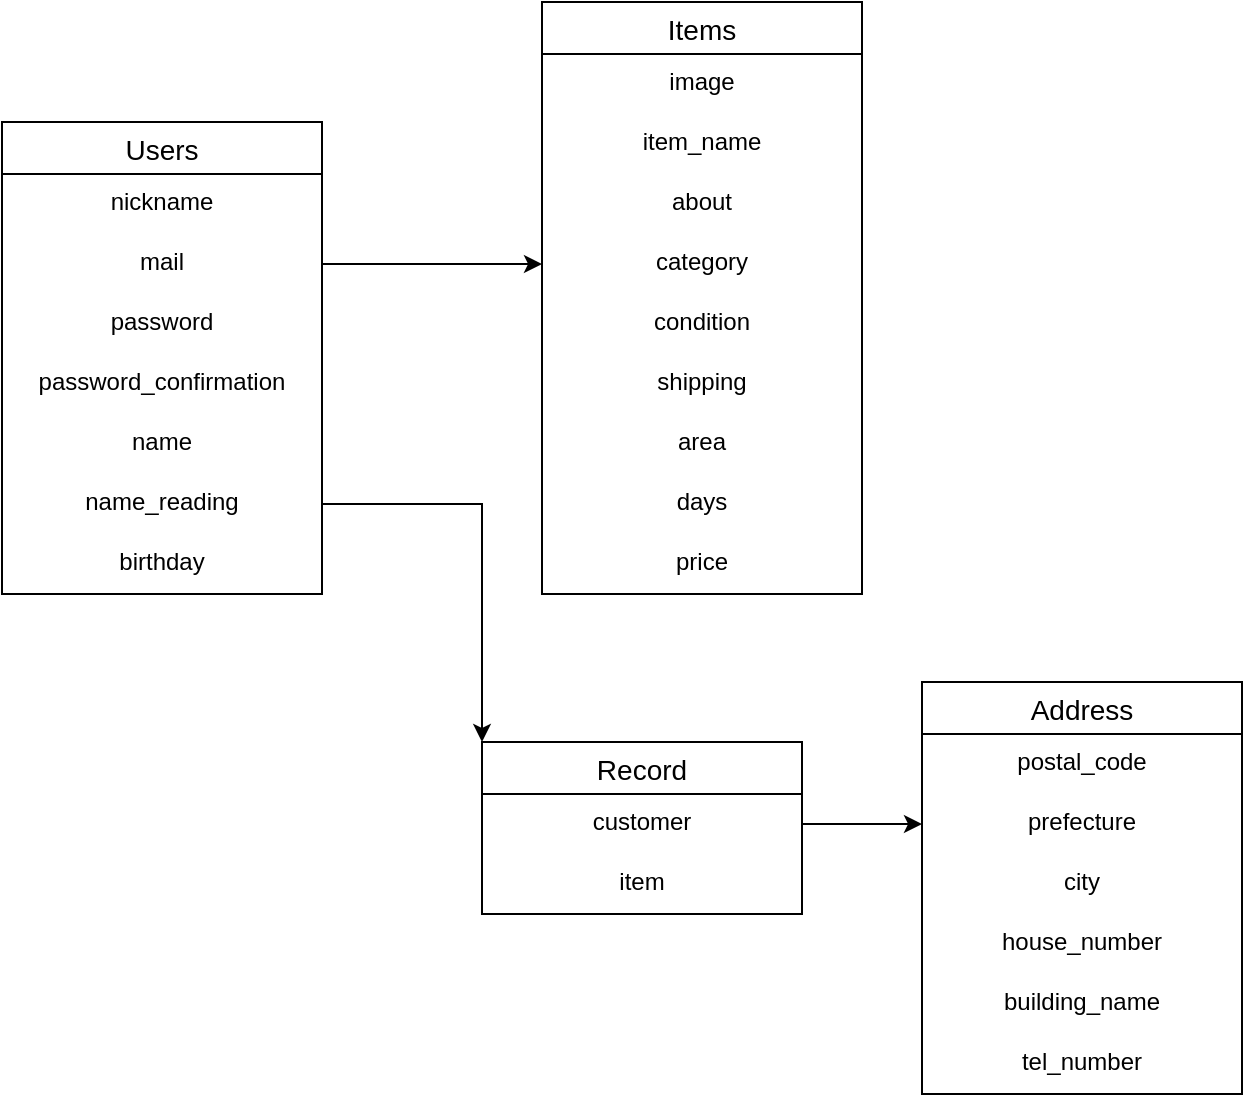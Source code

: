 <mxfile version="13.10.0" type="embed">
    <diagram id="M8uqYDI7lolX_uXXuycC" name="ページ1">
        <mxGraphModel dx="701" dy="1763" grid="1" gridSize="10" guides="1" tooltips="1" connect="1" arrows="1" fold="1" page="1" pageScale="1" pageWidth="827" pageHeight="1169" math="0" shadow="0">
            <root>
                <mxCell id="0"/>
                <mxCell id="1" parent="0"/>
                <mxCell id="qsshd4weRI-yVbqzRvPL-22" style="edgeStyle=orthogonalEdgeStyle;rounded=0;orthogonalLoop=1;jettySize=auto;html=1;exitX=0.5;exitY=0;exitDx=0;exitDy=0;entryX=0.5;entryY=0;entryDx=0;entryDy=0;" edge="1" parent="1">
                    <mxGeometry relative="1" as="geometry">
                        <mxPoint x="260" y="340" as="targetPoint"/>
                        <mxPoint x="260" y="340" as="sourcePoint"/>
                    </mxGeometry>
                </mxCell>
                <mxCell id="qsshd4weRI-yVbqzRvPL-35" value="Users" style="swimlane;fontStyle=0;childLayout=stackLayout;horizontal=1;startSize=26;horizontalStack=0;resizeParent=1;resizeParentMax=0;resizeLast=0;collapsible=1;marginBottom=0;align=center;fontSize=14;" vertex="1" parent="1">
                    <mxGeometry x="160" width="160" height="236" as="geometry"/>
                </mxCell>
                <mxCell id="qsshd4weRI-yVbqzRvPL-36" value="nickname" style="text;strokeColor=none;fillColor=none;spacingLeft=4;spacingRight=4;overflow=hidden;rotatable=0;points=[[0,0.5],[1,0.5]];portConstraint=eastwest;fontSize=12;align=center;" vertex="1" parent="qsshd4weRI-yVbqzRvPL-35">
                    <mxGeometry y="26" width="160" height="30" as="geometry"/>
                </mxCell>
                <mxCell id="qsshd4weRI-yVbqzRvPL-37" value="mail" style="text;strokeColor=none;fillColor=none;spacingLeft=4;spacingRight=4;overflow=hidden;rotatable=0;points=[[0,0.5],[1,0.5]];portConstraint=eastwest;fontSize=12;align=center;" vertex="1" parent="qsshd4weRI-yVbqzRvPL-35">
                    <mxGeometry y="56" width="160" height="30" as="geometry"/>
                </mxCell>
                <mxCell id="qsshd4weRI-yVbqzRvPL-38" value="password" style="text;strokeColor=none;fillColor=none;spacingLeft=4;spacingRight=4;overflow=hidden;rotatable=0;points=[[0,0.5],[1,0.5]];portConstraint=eastwest;fontSize=12;align=center;" vertex="1" parent="qsshd4weRI-yVbqzRvPL-35">
                    <mxGeometry y="86" width="160" height="30" as="geometry"/>
                </mxCell>
                <mxCell id="qsshd4weRI-yVbqzRvPL-39" value="password_confirmation" style="text;strokeColor=none;fillColor=none;spacingLeft=4;spacingRight=4;overflow=hidden;rotatable=0;points=[[0,0.5],[1,0.5]];portConstraint=eastwest;fontSize=12;align=center;" vertex="1" parent="qsshd4weRI-yVbqzRvPL-35">
                    <mxGeometry y="116" width="160" height="30" as="geometry"/>
                </mxCell>
                <mxCell id="qsshd4weRI-yVbqzRvPL-40" value="name" style="text;strokeColor=none;fillColor=none;spacingLeft=4;spacingRight=4;overflow=hidden;rotatable=0;points=[[0,0.5],[1,0.5]];portConstraint=eastwest;fontSize=12;align=center;" vertex="1" parent="qsshd4weRI-yVbqzRvPL-35">
                    <mxGeometry y="146" width="160" height="30" as="geometry"/>
                </mxCell>
                <mxCell id="qsshd4weRI-yVbqzRvPL-41" value="name_reading" style="text;strokeColor=none;fillColor=none;spacingLeft=4;spacingRight=4;overflow=hidden;rotatable=0;points=[[0,0.5],[1,0.5]];portConstraint=eastwest;fontSize=12;align=center;" vertex="1" parent="qsshd4weRI-yVbqzRvPL-35">
                    <mxGeometry y="176" width="160" height="30" as="geometry"/>
                </mxCell>
                <mxCell id="qsshd4weRI-yVbqzRvPL-42" value="birthday" style="text;strokeColor=none;fillColor=none;spacingLeft=4;spacingRight=4;overflow=hidden;rotatable=0;points=[[0,0.5],[1,0.5]];portConstraint=eastwest;fontSize=12;align=center;" vertex="1" parent="qsshd4weRI-yVbqzRvPL-35">
                    <mxGeometry y="206" width="160" height="30" as="geometry"/>
                </mxCell>
                <mxCell id="qsshd4weRI-yVbqzRvPL-43" value="Items" style="swimlane;fontStyle=0;childLayout=stackLayout;horizontal=1;startSize=26;horizontalStack=0;resizeParent=1;resizeParentMax=0;resizeLast=0;collapsible=1;marginBottom=0;align=center;fontSize=14;" vertex="1" parent="1">
                    <mxGeometry x="430" y="-60" width="160" height="296" as="geometry"/>
                </mxCell>
                <mxCell id="qsshd4weRI-yVbqzRvPL-44" value="image" style="text;strokeColor=none;fillColor=none;spacingLeft=4;spacingRight=4;overflow=hidden;rotatable=0;points=[[0,0.5],[1,0.5]];portConstraint=eastwest;fontSize=12;align=center;" vertex="1" parent="qsshd4weRI-yVbqzRvPL-43">
                    <mxGeometry y="26" width="160" height="30" as="geometry"/>
                </mxCell>
                <mxCell id="qsshd4weRI-yVbqzRvPL-45" value="item_name" style="text;strokeColor=none;fillColor=none;spacingLeft=4;spacingRight=4;overflow=hidden;rotatable=0;points=[[0,0.5],[1,0.5]];portConstraint=eastwest;fontSize=12;align=center;" vertex="1" parent="qsshd4weRI-yVbqzRvPL-43">
                    <mxGeometry y="56" width="160" height="30" as="geometry"/>
                </mxCell>
                <mxCell id="qsshd4weRI-yVbqzRvPL-46" value="about" style="text;strokeColor=none;fillColor=none;spacingLeft=4;spacingRight=4;overflow=hidden;rotatable=0;points=[[0,0.5],[1,0.5]];portConstraint=eastwest;fontSize=12;align=center;" vertex="1" parent="qsshd4weRI-yVbqzRvPL-43">
                    <mxGeometry y="86" width="160" height="30" as="geometry"/>
                </mxCell>
                <mxCell id="qsshd4weRI-yVbqzRvPL-48" value="category" style="text;strokeColor=none;fillColor=none;spacingLeft=4;spacingRight=4;overflow=hidden;rotatable=0;points=[[0,0.5],[1,0.5]];portConstraint=eastwest;fontSize=12;align=center;" vertex="1" parent="qsshd4weRI-yVbqzRvPL-43">
                    <mxGeometry y="116" width="160" height="30" as="geometry"/>
                </mxCell>
                <mxCell id="qsshd4weRI-yVbqzRvPL-49" value="condition" style="text;strokeColor=none;fillColor=none;spacingLeft=4;spacingRight=4;overflow=hidden;rotatable=0;points=[[0,0.5],[1,0.5]];portConstraint=eastwest;fontSize=12;align=center;" vertex="1" parent="qsshd4weRI-yVbqzRvPL-43">
                    <mxGeometry y="146" width="160" height="30" as="geometry"/>
                </mxCell>
                <mxCell id="qsshd4weRI-yVbqzRvPL-50" value="shipping" style="text;strokeColor=none;fillColor=none;spacingLeft=4;spacingRight=4;overflow=hidden;rotatable=0;points=[[0,0.5],[1,0.5]];portConstraint=eastwest;fontSize=12;align=center;" vertex="1" parent="qsshd4weRI-yVbqzRvPL-43">
                    <mxGeometry y="176" width="160" height="30" as="geometry"/>
                </mxCell>
                <mxCell id="qsshd4weRI-yVbqzRvPL-51" value="area" style="text;strokeColor=none;fillColor=none;spacingLeft=4;spacingRight=4;overflow=hidden;rotatable=0;points=[[0,0.5],[1,0.5]];portConstraint=eastwest;fontSize=12;align=center;" vertex="1" parent="qsshd4weRI-yVbqzRvPL-43">
                    <mxGeometry y="206" width="160" height="30" as="geometry"/>
                </mxCell>
                <mxCell id="qsshd4weRI-yVbqzRvPL-52" value="days" style="text;strokeColor=none;fillColor=none;spacingLeft=4;spacingRight=4;overflow=hidden;rotatable=0;points=[[0,0.5],[1,0.5]];portConstraint=eastwest;fontSize=12;align=center;" vertex="1" parent="qsshd4weRI-yVbqzRvPL-43">
                    <mxGeometry y="236" width="160" height="30" as="geometry"/>
                </mxCell>
                <mxCell id="qsshd4weRI-yVbqzRvPL-53" value="price" style="text;strokeColor=none;fillColor=none;spacingLeft=4;spacingRight=4;overflow=hidden;rotatable=0;points=[[0,0.5],[1,0.5]];portConstraint=eastwest;fontSize=12;align=center;" vertex="1" parent="qsshd4weRI-yVbqzRvPL-43">
                    <mxGeometry y="266" width="160" height="30" as="geometry"/>
                </mxCell>
                <mxCell id="qsshd4weRI-yVbqzRvPL-54" value="Record" style="swimlane;fontStyle=0;childLayout=stackLayout;horizontal=1;startSize=26;horizontalStack=0;resizeParent=1;resizeParentMax=0;resizeLast=0;collapsible=1;marginBottom=0;align=center;fontSize=14;" vertex="1" parent="1">
                    <mxGeometry x="400" y="310" width="160" height="86" as="geometry"/>
                </mxCell>
                <mxCell id="qsshd4weRI-yVbqzRvPL-55" value="customer" style="text;strokeColor=none;fillColor=none;spacingLeft=4;spacingRight=4;overflow=hidden;rotatable=0;points=[[0,0.5],[1,0.5]];portConstraint=eastwest;fontSize=12;align=center;" vertex="1" parent="qsshd4weRI-yVbqzRvPL-54">
                    <mxGeometry y="26" width="160" height="30" as="geometry"/>
                </mxCell>
                <mxCell id="qsshd4weRI-yVbqzRvPL-56" value="item" style="text;strokeColor=none;fillColor=none;spacingLeft=4;spacingRight=4;overflow=hidden;rotatable=0;points=[[0,0.5],[1,0.5]];portConstraint=eastwest;fontSize=12;align=center;" vertex="1" parent="qsshd4weRI-yVbqzRvPL-54">
                    <mxGeometry y="56" width="160" height="30" as="geometry"/>
                </mxCell>
                <mxCell id="qsshd4weRI-yVbqzRvPL-58" value="Address" style="swimlane;fontStyle=0;childLayout=stackLayout;horizontal=1;startSize=26;horizontalStack=0;resizeParent=1;resizeParentMax=0;resizeLast=0;collapsible=1;marginBottom=0;align=center;fontSize=14;" vertex="1" parent="1">
                    <mxGeometry x="620" y="280" width="160" height="206" as="geometry"/>
                </mxCell>
                <mxCell id="qsshd4weRI-yVbqzRvPL-59" value="postal_code" style="text;strokeColor=none;fillColor=none;spacingLeft=4;spacingRight=4;overflow=hidden;rotatable=0;points=[[0,0.5],[1,0.5]];portConstraint=eastwest;fontSize=12;align=center;" vertex="1" parent="qsshd4weRI-yVbqzRvPL-58">
                    <mxGeometry y="26" width="160" height="30" as="geometry"/>
                </mxCell>
                <mxCell id="qsshd4weRI-yVbqzRvPL-60" value="prefecture" style="text;strokeColor=none;fillColor=none;spacingLeft=4;spacingRight=4;overflow=hidden;rotatable=0;points=[[0,0.5],[1,0.5]];portConstraint=eastwest;fontSize=12;align=center;" vertex="1" parent="qsshd4weRI-yVbqzRvPL-58">
                    <mxGeometry y="56" width="160" height="30" as="geometry"/>
                </mxCell>
                <mxCell id="qsshd4weRI-yVbqzRvPL-61" value="city" style="text;strokeColor=none;fillColor=none;spacingLeft=4;spacingRight=4;overflow=hidden;rotatable=0;points=[[0,0.5],[1,0.5]];portConstraint=eastwest;fontSize=12;align=center;" vertex="1" parent="qsshd4weRI-yVbqzRvPL-58">
                    <mxGeometry y="86" width="160" height="30" as="geometry"/>
                </mxCell>
                <mxCell id="qsshd4weRI-yVbqzRvPL-62" value="house_number" style="text;strokeColor=none;fillColor=none;spacingLeft=4;spacingRight=4;overflow=hidden;rotatable=0;points=[[0,0.5],[1,0.5]];portConstraint=eastwest;fontSize=12;align=center;" vertex="1" parent="qsshd4weRI-yVbqzRvPL-58">
                    <mxGeometry y="116" width="160" height="30" as="geometry"/>
                </mxCell>
                <mxCell id="qsshd4weRI-yVbqzRvPL-63" value="building_name" style="text;strokeColor=none;fillColor=none;spacingLeft=4;spacingRight=4;overflow=hidden;rotatable=0;points=[[0,0.5],[1,0.5]];portConstraint=eastwest;fontSize=12;align=center;" vertex="1" parent="qsshd4weRI-yVbqzRvPL-58">
                    <mxGeometry y="146" width="160" height="30" as="geometry"/>
                </mxCell>
                <mxCell id="qsshd4weRI-yVbqzRvPL-64" value="tel_number" style="text;strokeColor=none;fillColor=none;spacingLeft=4;spacingRight=4;overflow=hidden;rotatable=0;points=[[0,0.5],[1,0.5]];portConstraint=eastwest;fontSize=12;align=center;" vertex="1" parent="qsshd4weRI-yVbqzRvPL-58">
                    <mxGeometry y="176" width="160" height="30" as="geometry"/>
                </mxCell>
                <mxCell id="qsshd4weRI-yVbqzRvPL-65" style="edgeStyle=orthogonalEdgeStyle;rounded=0;orthogonalLoop=1;jettySize=auto;html=1;exitX=1;exitY=0.5;exitDx=0;exitDy=0;entryX=0;entryY=0.5;entryDx=0;entryDy=0;" edge="1" parent="1" source="qsshd4weRI-yVbqzRvPL-55" target="qsshd4weRI-yVbqzRvPL-60">
                    <mxGeometry relative="1" as="geometry"/>
                </mxCell>
                <mxCell id="qsshd4weRI-yVbqzRvPL-66" style="edgeStyle=orthogonalEdgeStyle;rounded=0;orthogonalLoop=1;jettySize=auto;html=1;exitX=1;exitY=0.5;exitDx=0;exitDy=0;entryX=0;entryY=0.5;entryDx=0;entryDy=0;" edge="1" parent="1" source="qsshd4weRI-yVbqzRvPL-37" target="qsshd4weRI-yVbqzRvPL-48">
                    <mxGeometry relative="1" as="geometry"/>
                </mxCell>
                <mxCell id="qsshd4weRI-yVbqzRvPL-67" style="edgeStyle=orthogonalEdgeStyle;rounded=0;orthogonalLoop=1;jettySize=auto;html=1;exitX=1;exitY=0.5;exitDx=0;exitDy=0;entryX=0;entryY=0;entryDx=0;entryDy=0;" edge="1" parent="1" source="qsshd4weRI-yVbqzRvPL-41" target="qsshd4weRI-yVbqzRvPL-54">
                    <mxGeometry relative="1" as="geometry">
                        <mxPoint x="350" y="340" as="targetPoint"/>
                    </mxGeometry>
                </mxCell>
            </root>
        </mxGraphModel>
    </diagram>
</mxfile>